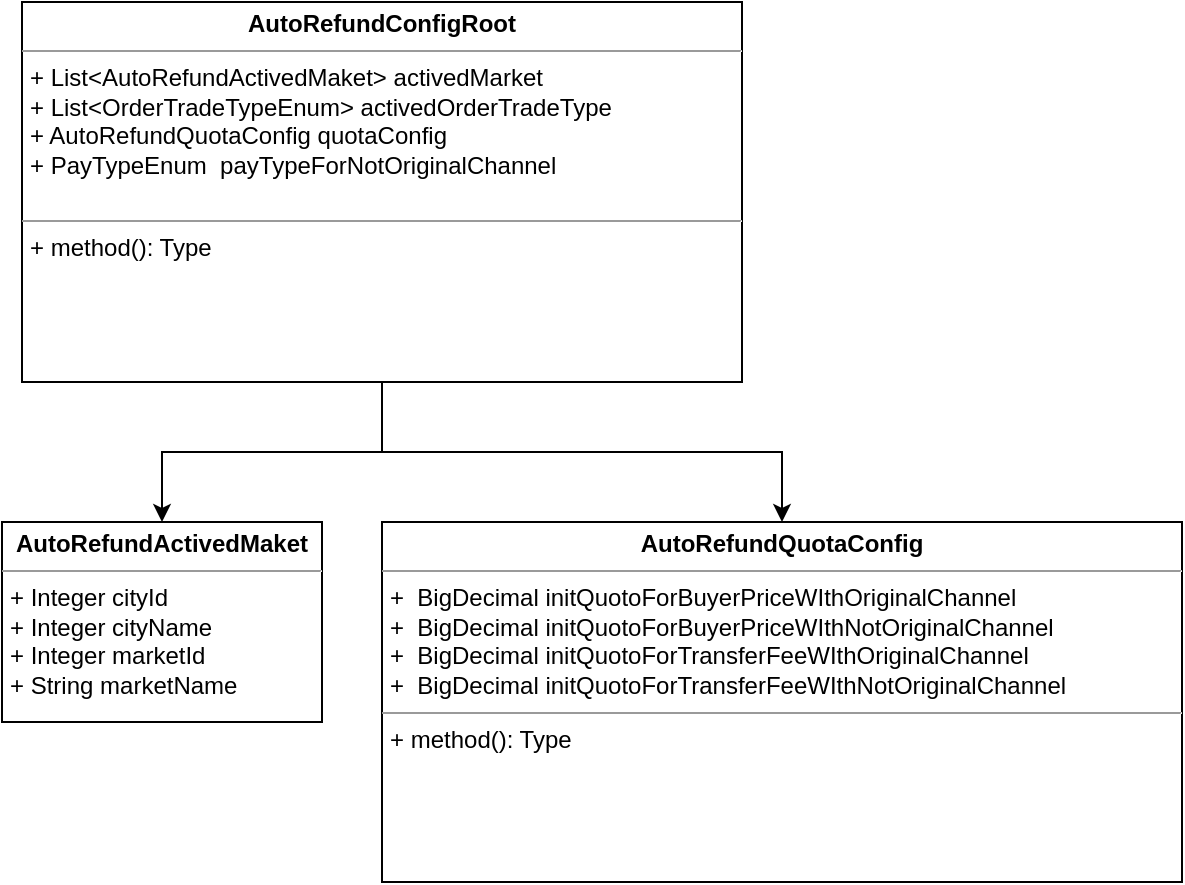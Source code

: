 <mxfile version="20.5.3" type="github">
  <diagram id="qy9veqjb8GB_VXkgHyOK" name="Page-1">
    <mxGraphModel dx="1426" dy="792" grid="1" gridSize="10" guides="1" tooltips="1" connect="1" arrows="1" fold="1" page="1" pageScale="1" pageWidth="850" pageHeight="1100" math="0" shadow="0">
      <root>
        <mxCell id="0" />
        <mxCell id="1" parent="0" />
        <mxCell id="RqYCuLC_9yvQaExi0IYZ-6" style="edgeStyle=orthogonalEdgeStyle;rounded=0;orthogonalLoop=1;jettySize=auto;html=1;" edge="1" parent="1" source="RqYCuLC_9yvQaExi0IYZ-1" target="RqYCuLC_9yvQaExi0IYZ-2">
          <mxGeometry relative="1" as="geometry" />
        </mxCell>
        <mxCell id="RqYCuLC_9yvQaExi0IYZ-7" style="edgeStyle=orthogonalEdgeStyle;rounded=0;orthogonalLoop=1;jettySize=auto;html=1;" edge="1" parent="1" source="RqYCuLC_9yvQaExi0IYZ-1" target="RqYCuLC_9yvQaExi0IYZ-3">
          <mxGeometry relative="1" as="geometry" />
        </mxCell>
        <mxCell id="RqYCuLC_9yvQaExi0IYZ-1" value="&lt;p style=&quot;margin:0px;margin-top:4px;text-align:center;&quot;&gt;&lt;b&gt;AutoRefundConfigRoot&lt;/b&gt;&lt;br&gt;&lt;/p&gt;&lt;hr size=&quot;1&quot;&gt;&lt;p style=&quot;margin:0px;margin-left:4px;&quot;&gt;+ List&amp;lt;AutoRefundActivedMaket&amp;gt; activedMarket&lt;br&gt;+ List&amp;lt;OrderTradeTypeEnum&amp;gt; activedOrderTradeType&lt;br&gt;+ AutoRefundQuotaConfig quotaConfig&lt;br&gt;+ PayTypeEnum&amp;nbsp; payTypeForNotOriginalChannel&lt;br&gt;&lt;/p&gt;&lt;p style=&quot;margin:0px;margin-left:4px;&quot;&gt;&lt;b&gt;&lt;br&gt;&lt;/b&gt;&lt;/p&gt;&lt;hr size=&quot;1&quot;&gt;&lt;p style=&quot;margin:0px;margin-left:4px;&quot;&gt;+ method(): Type&lt;/p&gt;" style="verticalAlign=top;align=left;overflow=fill;fontSize=12;fontFamily=Helvetica;html=1;" vertex="1" parent="1">
          <mxGeometry x="60" y="50" width="360" height="190" as="geometry" />
        </mxCell>
        <mxCell id="RqYCuLC_9yvQaExi0IYZ-2" value="&lt;p style=&quot;margin:0px;margin-top:4px;text-align:center;&quot;&gt;&lt;b&gt;AutoRefundActivedMaket&lt;/b&gt;&lt;br&gt;&lt;/p&gt;&lt;hr size=&quot;1&quot;&gt;&lt;p style=&quot;margin:0px;margin-left:4px;&quot;&gt;+ Integer cityId&lt;/p&gt;&lt;p style=&quot;margin:0px;margin-left:4px;&quot;&gt;+ Integer cityName&lt;/p&gt;&lt;p style=&quot;margin:0px;margin-left:4px;&quot;&gt;+ Integer marketId&lt;/p&gt;&lt;p style=&quot;margin:0px;margin-left:4px;&quot;&gt;+ String marketName&lt;/p&gt;&lt;p style=&quot;margin:0px;margin-left:4px;&quot;&gt;&lt;br&gt;&lt;/p&gt;&lt;hr size=&quot;1&quot;&gt;&lt;p style=&quot;margin:0px;margin-left:4px;&quot;&gt;+ method(): Type&lt;/p&gt;" style="verticalAlign=top;align=left;overflow=fill;fontSize=12;fontFamily=Helvetica;html=1;" vertex="1" parent="1">
          <mxGeometry x="50" y="310" width="160" height="100" as="geometry" />
        </mxCell>
        <mxCell id="RqYCuLC_9yvQaExi0IYZ-3" value="&lt;p style=&quot;margin:0px;margin-top:4px;text-align:center;&quot;&gt;&lt;b&gt;AutoRefundQuotaConfig&lt;/b&gt;&lt;/p&gt;&lt;hr size=&quot;1&quot;&gt;&lt;p style=&quot;margin:0px;margin-left:4px;&quot;&gt;+&amp;nbsp; BigDecimal initQuotoForBuyerPriceWIthOriginalChannel&lt;/p&gt;&lt;p style=&quot;margin:0px;margin-left:4px;&quot;&gt;+&amp;nbsp; BigDecimal initQuotoForBuyerPriceWIthNotOriginalChannel&lt;/p&gt;&lt;p style=&quot;margin:0px;margin-left:4px;&quot;&gt;+&amp;nbsp; BigDecimal initQuotoForTransferFeeWIthOriginalChannel&lt;/p&gt;&lt;p style=&quot;margin:0px;margin-left:4px;&quot;&gt;+&amp;nbsp; BigDecimal initQuotoForTransferFeeWIthNotOriginalChannel&lt;/p&gt;&lt;p style=&quot;margin:0px;margin-left:4px;&quot;&gt;&lt;/p&gt;&lt;hr size=&quot;1&quot;&gt;&lt;p style=&quot;margin:0px;margin-left:4px;&quot;&gt;+ method(): Type&lt;/p&gt;" style="verticalAlign=top;align=left;overflow=fill;fontSize=12;fontFamily=Helvetica;html=1;" vertex="1" parent="1">
          <mxGeometry x="240" y="310" width="400" height="180" as="geometry" />
        </mxCell>
      </root>
    </mxGraphModel>
  </diagram>
</mxfile>
